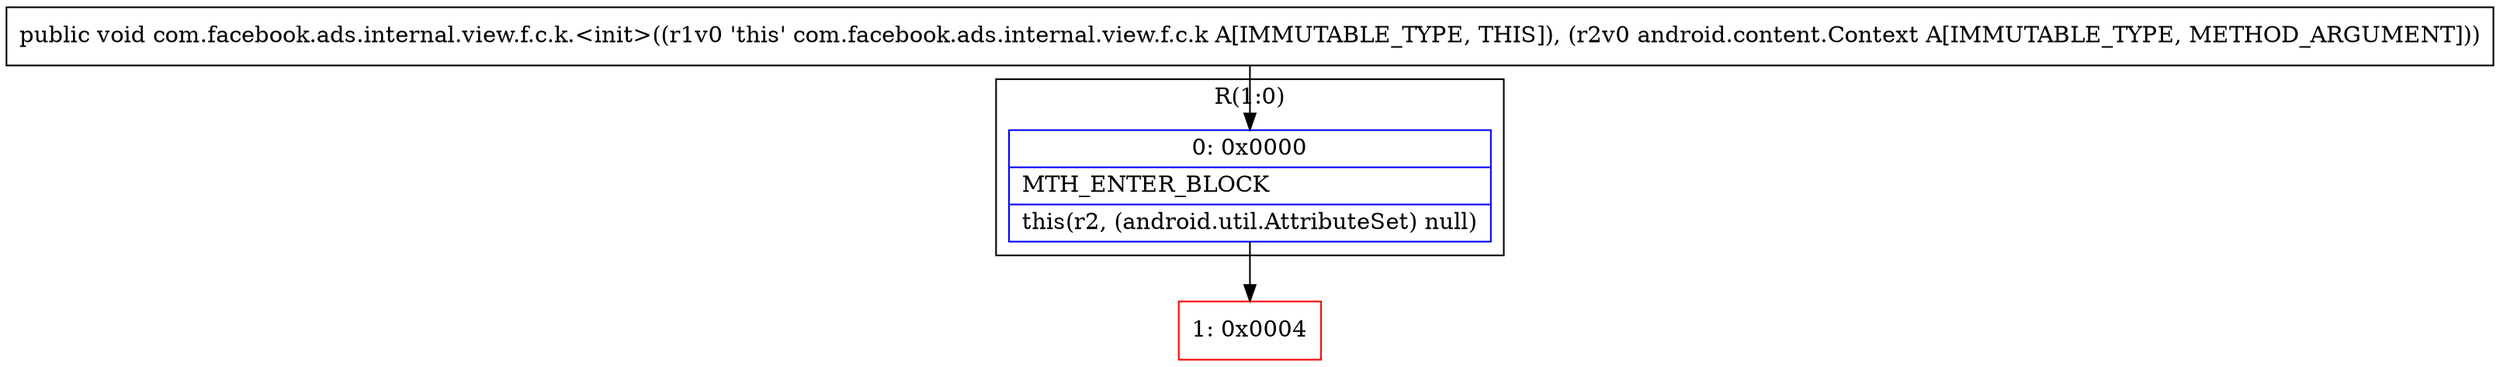 digraph "CFG forcom.facebook.ads.internal.view.f.c.k.\<init\>(Landroid\/content\/Context;)V" {
subgraph cluster_Region_619392498 {
label = "R(1:0)";
node [shape=record,color=blue];
Node_0 [shape=record,label="{0\:\ 0x0000|MTH_ENTER_BLOCK\l|this(r2, (android.util.AttributeSet) null)\l}"];
}
Node_1 [shape=record,color=red,label="{1\:\ 0x0004}"];
MethodNode[shape=record,label="{public void com.facebook.ads.internal.view.f.c.k.\<init\>((r1v0 'this' com.facebook.ads.internal.view.f.c.k A[IMMUTABLE_TYPE, THIS]), (r2v0 android.content.Context A[IMMUTABLE_TYPE, METHOD_ARGUMENT])) }"];
MethodNode -> Node_0;
Node_0 -> Node_1;
}

